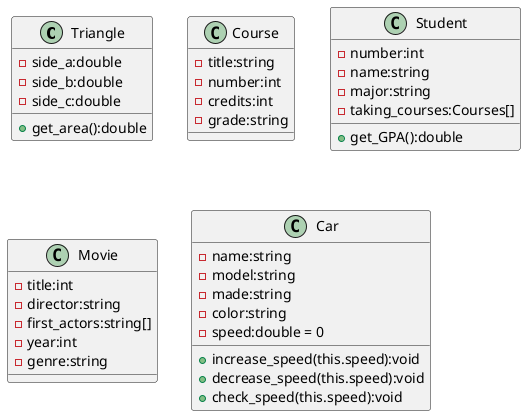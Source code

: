 @startuml show empty members
'show [<<stereotype>> or alias] [empty members,members,empty attributes,attributes,empty methods,methods,circle,stereotype,class,interface,enum]
class Triangle {
    - side_a:double
    - side_b:double
    - side_c:double
    __
    + get_area():double
}

class Course {
    - title:string
    - number:int
    - credits:int
    - grade:string
}

class Student {
    - number:int
    - name:string
    - major:string
    - taking_courses:Courses[]
    __
    + get_GPA():double
}
class Movie {
    - title:int
    - director:string
    - first_actors:string[]
    - year:int
    - genre:string
    __
}
class Car {
    - name:string
    - model:string
    - made:string
    - color:string
    - speed:double = 0
    __
    + increase_speed(this.speed):void
    + decrease_speed(this.speed):void
    + check_speed(this.speed):void
}
@enduml
